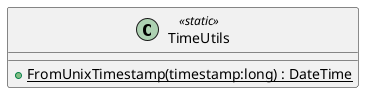 @startuml
class TimeUtils <<static>> {
    + {static} FromUnixTimestamp(timestamp:long) : DateTime
}
@enduml
